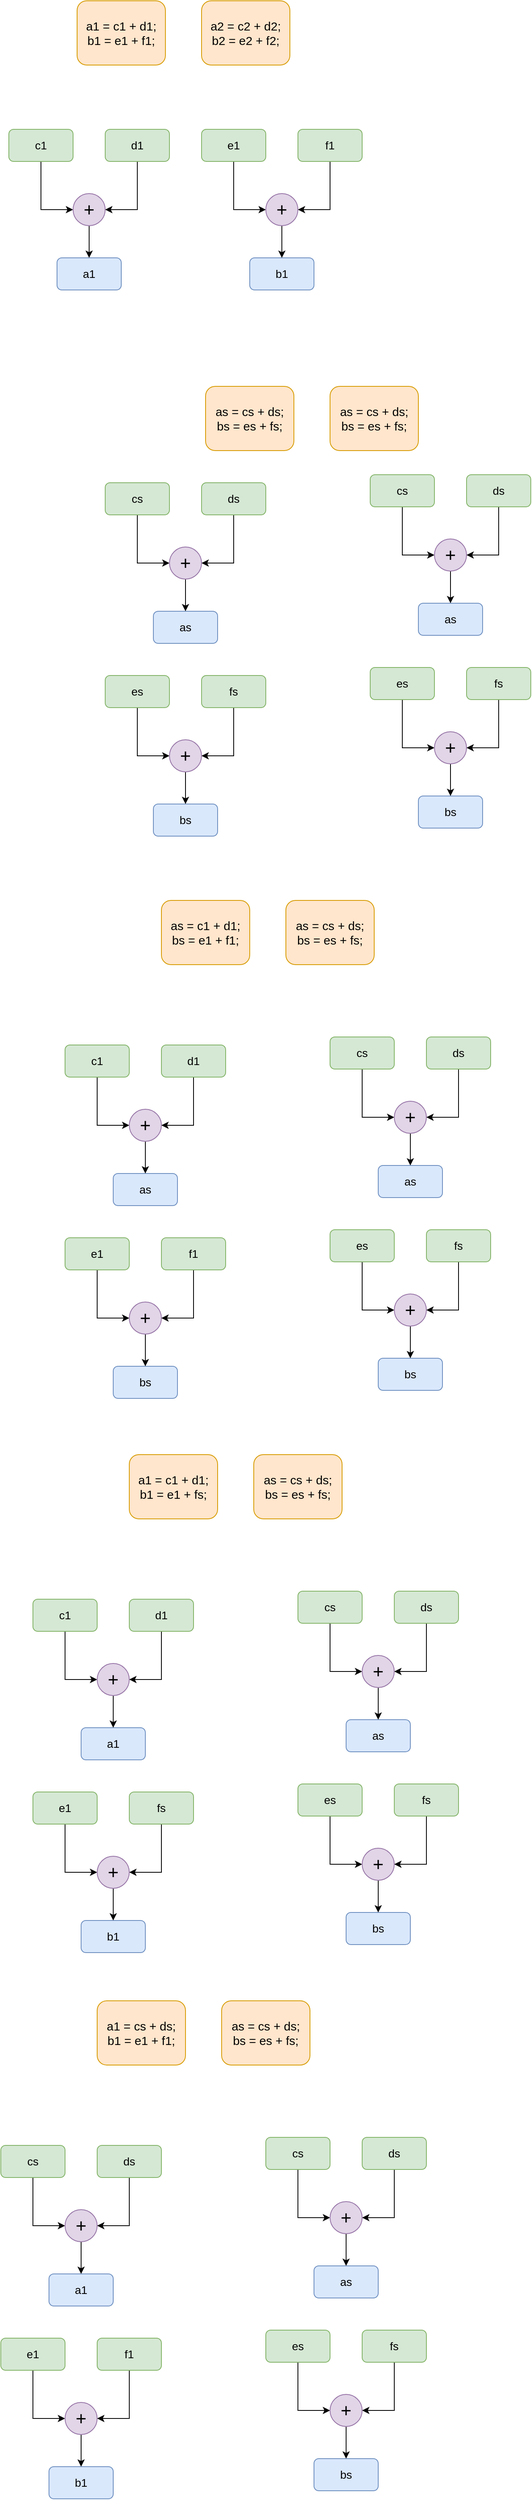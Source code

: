 <mxfile version="16.5.1" type="device"><diagram id="Y8jsKMhR5TzOOeWo381k" name="Page-1"><mxGraphModel dx="1038" dy="649" grid="1" gridSize="10" guides="1" tooltips="1" connect="1" arrows="1" fold="1" page="1" pageScale="1" pageWidth="850" pageHeight="1100" math="0" shadow="0"><root><mxCell id="0"/><mxCell id="1" parent="0"/><mxCell id="xnya68UwCqKtUeZPKuCs-1" value="&lt;font style=&quot;font-size: 15px&quot;&gt;a1 = c1 + d1;&lt;br&gt;b1 = e1 + f1;&lt;br&gt;&lt;/font&gt;" style="rounded=1;whiteSpace=wrap;html=1;fillColor=#ffe6cc;strokeColor=#d79b00;" vertex="1" parent="1"><mxGeometry x="205" y="80" width="110" height="80" as="geometry"/></mxCell><mxCell id="xnya68UwCqKtUeZPKuCs-2" value="&lt;font style=&quot;font-size: 15px&quot;&gt;a2 = c2 + d2;&lt;br&gt;b2 = e2 + f2;&lt;br&gt;&lt;/font&gt;" style="rounded=1;whiteSpace=wrap;html=1;fillColor=#ffe6cc;strokeColor=#d79b00;" vertex="1" parent="1"><mxGeometry x="360" y="80" width="110" height="80" as="geometry"/></mxCell><mxCell id="xnya68UwCqKtUeZPKuCs-52" style="edgeStyle=orthogonalEdgeStyle;rounded=0;orthogonalLoop=1;jettySize=auto;html=1;entryX=0;entryY=0.5;entryDx=0;entryDy=0;fontSize=23;" edge="1" parent="1" source="xnya68UwCqKtUeZPKuCs-11" target="xnya68UwCqKtUeZPKuCs-16"><mxGeometry relative="1" as="geometry"/></mxCell><mxCell id="xnya68UwCqKtUeZPKuCs-11" value="&lt;span style=&quot;font-size: 14px&quot;&gt;e1&lt;/span&gt;" style="text;html=1;strokeColor=#82b366;fillColor=#d5e8d4;align=center;verticalAlign=middle;whiteSpace=wrap;rounded=1;fontSize=12;" vertex="1" parent="1"><mxGeometry x="360" y="240" width="80" height="40" as="geometry"/></mxCell><mxCell id="xnya68UwCqKtUeZPKuCs-13" value="&lt;span style=&quot;font-size: 14px&quot;&gt;b1&lt;/span&gt;" style="text;html=1;strokeColor=#6c8ebf;fillColor=#dae8fc;align=center;verticalAlign=middle;whiteSpace=wrap;rounded=1;fontSize=12;" vertex="1" parent="1"><mxGeometry x="420" y="400" width="80" height="40" as="geometry"/></mxCell><mxCell id="xnya68UwCqKtUeZPKuCs-54" style="edgeStyle=orthogonalEdgeStyle;rounded=0;orthogonalLoop=1;jettySize=auto;html=1;entryX=0.5;entryY=0;entryDx=0;entryDy=0;fontSize=23;" edge="1" parent="1" source="xnya68UwCqKtUeZPKuCs-16" target="xnya68UwCqKtUeZPKuCs-13"><mxGeometry relative="1" as="geometry"/></mxCell><mxCell id="xnya68UwCqKtUeZPKuCs-16" value="&lt;font style=&quot;font-size: 23px&quot;&gt;+&lt;/font&gt;" style="ellipse;whiteSpace=wrap;html=1;aspect=fixed;fillColor=#e1d5e7;strokeColor=#9673a6;" vertex="1" parent="1"><mxGeometry x="440" y="320" width="40" height="40" as="geometry"/></mxCell><mxCell id="xnya68UwCqKtUeZPKuCs-53" style="edgeStyle=orthogonalEdgeStyle;rounded=0;orthogonalLoop=1;jettySize=auto;html=1;entryX=1;entryY=0.5;entryDx=0;entryDy=0;fontSize=23;" edge="1" parent="1" source="xnya68UwCqKtUeZPKuCs-17" target="xnya68UwCqKtUeZPKuCs-16"><mxGeometry relative="1" as="geometry"/></mxCell><mxCell id="xnya68UwCqKtUeZPKuCs-17" value="&lt;span style=&quot;font-size: 14px&quot;&gt;f1&lt;/span&gt;" style="text;html=1;strokeColor=#82b366;fillColor=#d5e8d4;align=center;verticalAlign=middle;whiteSpace=wrap;rounded=1;fontSize=12;" vertex="1" parent="1"><mxGeometry x="480" y="240" width="80" height="40" as="geometry"/></mxCell><mxCell id="xnya68UwCqKtUeZPKuCs-32" value="&lt;font style=&quot;font-size: 15px&quot;&gt;as = cs + ds;&lt;br&gt;bs = es + fs;&lt;br&gt;&lt;/font&gt;" style="rounded=1;whiteSpace=wrap;html=1;fillColor=#ffe6cc;strokeColor=#d79b00;" vertex="1" parent="1"><mxGeometry x="365" y="560" width="110" height="80" as="geometry"/></mxCell><mxCell id="xnya68UwCqKtUeZPKuCs-33" value="&lt;font style=&quot;font-size: 15px&quot;&gt;as = cs + ds;&lt;br&gt;bs = es + fs;&lt;br&gt;&lt;/font&gt;" style="rounded=1;whiteSpace=wrap;html=1;fillColor=#ffe6cc;strokeColor=#d79b00;" vertex="1" parent="1"><mxGeometry x="520" y="560" width="110" height="80" as="geometry"/></mxCell><mxCell id="xnya68UwCqKtUeZPKuCs-55" style="edgeStyle=orthogonalEdgeStyle;rounded=0;orthogonalLoop=1;jettySize=auto;html=1;entryX=0;entryY=0.5;entryDx=0;entryDy=0;fontSize=23;" edge="1" parent="1" source="xnya68UwCqKtUeZPKuCs-56" target="xnya68UwCqKtUeZPKuCs-59"><mxGeometry relative="1" as="geometry"/></mxCell><mxCell id="xnya68UwCqKtUeZPKuCs-56" value="&lt;span style=&quot;font-size: 14px&quot;&gt;c1&lt;/span&gt;" style="text;html=1;strokeColor=#82b366;fillColor=#d5e8d4;align=center;verticalAlign=middle;whiteSpace=wrap;rounded=1;fontSize=12;" vertex="1" parent="1"><mxGeometry x="120" y="240" width="80" height="40" as="geometry"/></mxCell><mxCell id="xnya68UwCqKtUeZPKuCs-57" value="&lt;span style=&quot;font-size: 14px&quot;&gt;a1&lt;/span&gt;" style="text;html=1;strokeColor=#6c8ebf;fillColor=#dae8fc;align=center;verticalAlign=middle;whiteSpace=wrap;rounded=1;fontSize=12;" vertex="1" parent="1"><mxGeometry x="180" y="400" width="80" height="40" as="geometry"/></mxCell><mxCell id="xnya68UwCqKtUeZPKuCs-58" style="edgeStyle=orthogonalEdgeStyle;rounded=0;orthogonalLoop=1;jettySize=auto;html=1;entryX=0.5;entryY=0;entryDx=0;entryDy=0;fontSize=23;" edge="1" parent="1" source="xnya68UwCqKtUeZPKuCs-59" target="xnya68UwCqKtUeZPKuCs-57"><mxGeometry relative="1" as="geometry"/></mxCell><mxCell id="xnya68UwCqKtUeZPKuCs-59" value="&lt;font style=&quot;font-size: 23px&quot;&gt;+&lt;/font&gt;" style="ellipse;whiteSpace=wrap;html=1;aspect=fixed;fillColor=#e1d5e7;strokeColor=#9673a6;" vertex="1" parent="1"><mxGeometry x="200" y="320" width="40" height="40" as="geometry"/></mxCell><mxCell id="xnya68UwCqKtUeZPKuCs-60" style="edgeStyle=orthogonalEdgeStyle;rounded=0;orthogonalLoop=1;jettySize=auto;html=1;entryX=1;entryY=0.5;entryDx=0;entryDy=0;fontSize=23;" edge="1" parent="1" source="xnya68UwCqKtUeZPKuCs-61" target="xnya68UwCqKtUeZPKuCs-59"><mxGeometry relative="1" as="geometry"/></mxCell><mxCell id="xnya68UwCqKtUeZPKuCs-61" value="&lt;span style=&quot;font-size: 14px&quot;&gt;d1&lt;/span&gt;" style="text;html=1;strokeColor=#82b366;fillColor=#d5e8d4;align=center;verticalAlign=middle;whiteSpace=wrap;rounded=1;fontSize=12;" vertex="1" parent="1"><mxGeometry x="240" y="240" width="80" height="40" as="geometry"/></mxCell><mxCell id="xnya68UwCqKtUeZPKuCs-62" style="edgeStyle=orthogonalEdgeStyle;rounded=0;orthogonalLoop=1;jettySize=auto;html=1;entryX=0;entryY=0.5;entryDx=0;entryDy=0;fontSize=23;" edge="1" parent="1" source="xnya68UwCqKtUeZPKuCs-63" target="xnya68UwCqKtUeZPKuCs-66"><mxGeometry relative="1" as="geometry"/></mxCell><mxCell id="xnya68UwCqKtUeZPKuCs-63" value="&lt;span style=&quot;font-size: 14px&quot;&gt;cs&lt;/span&gt;" style="text;html=1;strokeColor=#82b366;fillColor=#d5e8d4;align=center;verticalAlign=middle;whiteSpace=wrap;rounded=1;fontSize=12;" vertex="1" parent="1"><mxGeometry x="240" y="680" width="80" height="40" as="geometry"/></mxCell><mxCell id="xnya68UwCqKtUeZPKuCs-64" value="&lt;span style=&quot;font-size: 14px&quot;&gt;as&lt;/span&gt;" style="text;html=1;strokeColor=#6c8ebf;fillColor=#dae8fc;align=center;verticalAlign=middle;whiteSpace=wrap;rounded=1;fontSize=12;" vertex="1" parent="1"><mxGeometry x="300" y="840" width="80" height="40" as="geometry"/></mxCell><mxCell id="xnya68UwCqKtUeZPKuCs-65" style="edgeStyle=orthogonalEdgeStyle;rounded=0;orthogonalLoop=1;jettySize=auto;html=1;entryX=0.5;entryY=0;entryDx=0;entryDy=0;fontSize=23;" edge="1" parent="1" source="xnya68UwCqKtUeZPKuCs-66" target="xnya68UwCqKtUeZPKuCs-64"><mxGeometry relative="1" as="geometry"/></mxCell><mxCell id="xnya68UwCqKtUeZPKuCs-66" value="&lt;font style=&quot;font-size: 23px&quot;&gt;+&lt;/font&gt;" style="ellipse;whiteSpace=wrap;html=1;aspect=fixed;fillColor=#e1d5e7;strokeColor=#9673a6;" vertex="1" parent="1"><mxGeometry x="320" y="760" width="40" height="40" as="geometry"/></mxCell><mxCell id="xnya68UwCqKtUeZPKuCs-67" style="edgeStyle=orthogonalEdgeStyle;rounded=0;orthogonalLoop=1;jettySize=auto;html=1;entryX=1;entryY=0.5;entryDx=0;entryDy=0;fontSize=23;" edge="1" parent="1" source="xnya68UwCqKtUeZPKuCs-68" target="xnya68UwCqKtUeZPKuCs-66"><mxGeometry relative="1" as="geometry"/></mxCell><mxCell id="xnya68UwCqKtUeZPKuCs-68" value="&lt;span style=&quot;font-size: 14px&quot;&gt;ds&lt;/span&gt;" style="text;html=1;strokeColor=#82b366;fillColor=#d5e8d4;align=center;verticalAlign=middle;whiteSpace=wrap;rounded=1;fontSize=12;" vertex="1" parent="1"><mxGeometry x="360" y="680" width="80" height="40" as="geometry"/></mxCell><mxCell id="xnya68UwCqKtUeZPKuCs-69" style="edgeStyle=orthogonalEdgeStyle;rounded=0;orthogonalLoop=1;jettySize=auto;html=1;entryX=0;entryY=0.5;entryDx=0;entryDy=0;fontSize=23;" edge="1" parent="1" source="xnya68UwCqKtUeZPKuCs-70" target="xnya68UwCqKtUeZPKuCs-73"><mxGeometry relative="1" as="geometry"/></mxCell><mxCell id="xnya68UwCqKtUeZPKuCs-70" value="&lt;span style=&quot;font-size: 14px&quot;&gt;es&lt;/span&gt;" style="text;html=1;strokeColor=#82b366;fillColor=#d5e8d4;align=center;verticalAlign=middle;whiteSpace=wrap;rounded=1;fontSize=12;" vertex="1" parent="1"><mxGeometry x="240" y="920" width="80" height="40" as="geometry"/></mxCell><mxCell id="xnya68UwCqKtUeZPKuCs-71" value="&lt;span style=&quot;font-size: 14px&quot;&gt;bs&lt;/span&gt;" style="text;html=1;strokeColor=#6c8ebf;fillColor=#dae8fc;align=center;verticalAlign=middle;whiteSpace=wrap;rounded=1;fontSize=12;" vertex="1" parent="1"><mxGeometry x="300" y="1080" width="80" height="40" as="geometry"/></mxCell><mxCell id="xnya68UwCqKtUeZPKuCs-72" style="edgeStyle=orthogonalEdgeStyle;rounded=0;orthogonalLoop=1;jettySize=auto;html=1;entryX=0.5;entryY=0;entryDx=0;entryDy=0;fontSize=23;" edge="1" parent="1" source="xnya68UwCqKtUeZPKuCs-73" target="xnya68UwCqKtUeZPKuCs-71"><mxGeometry relative="1" as="geometry"/></mxCell><mxCell id="xnya68UwCqKtUeZPKuCs-73" value="&lt;font style=&quot;font-size: 23px&quot;&gt;+&lt;/font&gt;" style="ellipse;whiteSpace=wrap;html=1;aspect=fixed;fillColor=#e1d5e7;strokeColor=#9673a6;" vertex="1" parent="1"><mxGeometry x="320" y="1000" width="40" height="40" as="geometry"/></mxCell><mxCell id="xnya68UwCqKtUeZPKuCs-74" style="edgeStyle=orthogonalEdgeStyle;rounded=0;orthogonalLoop=1;jettySize=auto;html=1;entryX=1;entryY=0.5;entryDx=0;entryDy=0;fontSize=23;" edge="1" parent="1" source="xnya68UwCqKtUeZPKuCs-75" target="xnya68UwCqKtUeZPKuCs-73"><mxGeometry relative="1" as="geometry"/></mxCell><mxCell id="xnya68UwCqKtUeZPKuCs-75" value="&lt;span style=&quot;font-size: 14px&quot;&gt;fs&lt;/span&gt;" style="text;html=1;strokeColor=#82b366;fillColor=#d5e8d4;align=center;verticalAlign=middle;whiteSpace=wrap;rounded=1;fontSize=12;" vertex="1" parent="1"><mxGeometry x="360" y="920" width="80" height="40" as="geometry"/></mxCell><mxCell id="xnya68UwCqKtUeZPKuCs-76" style="edgeStyle=orthogonalEdgeStyle;rounded=0;orthogonalLoop=1;jettySize=auto;html=1;entryX=0;entryY=0.5;entryDx=0;entryDy=0;fontSize=23;" edge="1" parent="1" source="xnya68UwCqKtUeZPKuCs-77" target="xnya68UwCqKtUeZPKuCs-80"><mxGeometry relative="1" as="geometry"/></mxCell><mxCell id="xnya68UwCqKtUeZPKuCs-77" value="&lt;span style=&quot;font-size: 14px&quot;&gt;cs&lt;/span&gt;" style="text;html=1;strokeColor=#82b366;fillColor=#d5e8d4;align=center;verticalAlign=middle;whiteSpace=wrap;rounded=1;fontSize=12;" vertex="1" parent="1"><mxGeometry x="570" y="670" width="80" height="40" as="geometry"/></mxCell><mxCell id="xnya68UwCqKtUeZPKuCs-78" value="&lt;span style=&quot;font-size: 14px&quot;&gt;as&lt;/span&gt;" style="text;html=1;strokeColor=#6c8ebf;fillColor=#dae8fc;align=center;verticalAlign=middle;whiteSpace=wrap;rounded=1;fontSize=12;" vertex="1" parent="1"><mxGeometry x="630" y="830" width="80" height="40" as="geometry"/></mxCell><mxCell id="xnya68UwCqKtUeZPKuCs-79" style="edgeStyle=orthogonalEdgeStyle;rounded=0;orthogonalLoop=1;jettySize=auto;html=1;entryX=0.5;entryY=0;entryDx=0;entryDy=0;fontSize=23;" edge="1" parent="1" source="xnya68UwCqKtUeZPKuCs-80" target="xnya68UwCqKtUeZPKuCs-78"><mxGeometry relative="1" as="geometry"/></mxCell><mxCell id="xnya68UwCqKtUeZPKuCs-80" value="&lt;font style=&quot;font-size: 23px&quot;&gt;+&lt;/font&gt;" style="ellipse;whiteSpace=wrap;html=1;aspect=fixed;fillColor=#e1d5e7;strokeColor=#9673a6;" vertex="1" parent="1"><mxGeometry x="650" y="750" width="40" height="40" as="geometry"/></mxCell><mxCell id="xnya68UwCqKtUeZPKuCs-81" style="edgeStyle=orthogonalEdgeStyle;rounded=0;orthogonalLoop=1;jettySize=auto;html=1;entryX=1;entryY=0.5;entryDx=0;entryDy=0;fontSize=23;" edge="1" parent="1" source="xnya68UwCqKtUeZPKuCs-82" target="xnya68UwCqKtUeZPKuCs-80"><mxGeometry relative="1" as="geometry"/></mxCell><mxCell id="xnya68UwCqKtUeZPKuCs-82" value="&lt;span style=&quot;font-size: 14px&quot;&gt;ds&lt;/span&gt;" style="text;html=1;strokeColor=#82b366;fillColor=#d5e8d4;align=center;verticalAlign=middle;whiteSpace=wrap;rounded=1;fontSize=12;" vertex="1" parent="1"><mxGeometry x="690" y="670" width="80" height="40" as="geometry"/></mxCell><mxCell id="xnya68UwCqKtUeZPKuCs-83" style="edgeStyle=orthogonalEdgeStyle;rounded=0;orthogonalLoop=1;jettySize=auto;html=1;entryX=0;entryY=0.5;entryDx=0;entryDy=0;fontSize=23;" edge="1" parent="1" source="xnya68UwCqKtUeZPKuCs-84" target="xnya68UwCqKtUeZPKuCs-87"><mxGeometry relative="1" as="geometry"/></mxCell><mxCell id="xnya68UwCqKtUeZPKuCs-84" value="&lt;span style=&quot;font-size: 14px&quot;&gt;es&lt;/span&gt;" style="text;html=1;strokeColor=#82b366;fillColor=#d5e8d4;align=center;verticalAlign=middle;whiteSpace=wrap;rounded=1;fontSize=12;" vertex="1" parent="1"><mxGeometry x="570" y="910" width="80" height="40" as="geometry"/></mxCell><mxCell id="xnya68UwCqKtUeZPKuCs-85" value="&lt;span style=&quot;font-size: 14px&quot;&gt;bs&lt;/span&gt;" style="text;html=1;strokeColor=#6c8ebf;fillColor=#dae8fc;align=center;verticalAlign=middle;whiteSpace=wrap;rounded=1;fontSize=12;" vertex="1" parent="1"><mxGeometry x="630" y="1070" width="80" height="40" as="geometry"/></mxCell><mxCell id="xnya68UwCqKtUeZPKuCs-86" style="edgeStyle=orthogonalEdgeStyle;rounded=0;orthogonalLoop=1;jettySize=auto;html=1;entryX=0.5;entryY=0;entryDx=0;entryDy=0;fontSize=23;" edge="1" parent="1" source="xnya68UwCqKtUeZPKuCs-87" target="xnya68UwCqKtUeZPKuCs-85"><mxGeometry relative="1" as="geometry"/></mxCell><mxCell id="xnya68UwCqKtUeZPKuCs-87" value="&lt;font style=&quot;font-size: 23px&quot;&gt;+&lt;/font&gt;" style="ellipse;whiteSpace=wrap;html=1;aspect=fixed;fillColor=#e1d5e7;strokeColor=#9673a6;" vertex="1" parent="1"><mxGeometry x="650" y="990" width="40" height="40" as="geometry"/></mxCell><mxCell id="xnya68UwCqKtUeZPKuCs-88" style="edgeStyle=orthogonalEdgeStyle;rounded=0;orthogonalLoop=1;jettySize=auto;html=1;entryX=1;entryY=0.5;entryDx=0;entryDy=0;fontSize=23;" edge="1" parent="1" source="xnya68UwCqKtUeZPKuCs-89" target="xnya68UwCqKtUeZPKuCs-87"><mxGeometry relative="1" as="geometry"/></mxCell><mxCell id="xnya68UwCqKtUeZPKuCs-89" value="&lt;span style=&quot;font-size: 14px&quot;&gt;fs&lt;/span&gt;" style="text;html=1;strokeColor=#82b366;fillColor=#d5e8d4;align=center;verticalAlign=middle;whiteSpace=wrap;rounded=1;fontSize=12;" vertex="1" parent="1"><mxGeometry x="690" y="910" width="80" height="40" as="geometry"/></mxCell><mxCell id="xnya68UwCqKtUeZPKuCs-90" value="&lt;font style=&quot;font-size: 15px&quot;&gt;as = c1 + d1;&lt;br&gt;bs = e1 + f1;&lt;br&gt;&lt;/font&gt;" style="rounded=1;whiteSpace=wrap;html=1;fillColor=#ffe6cc;strokeColor=#d79b00;" vertex="1" parent="1"><mxGeometry x="310" y="1200" width="110" height="80" as="geometry"/></mxCell><mxCell id="xnya68UwCqKtUeZPKuCs-91" value="&lt;font style=&quot;font-size: 15px&quot;&gt;as = cs + ds;&lt;br&gt;bs = es + fs;&lt;br&gt;&lt;/font&gt;" style="rounded=1;whiteSpace=wrap;html=1;fillColor=#ffe6cc;strokeColor=#d79b00;" vertex="1" parent="1"><mxGeometry x="465" y="1200" width="110" height="80" as="geometry"/></mxCell><mxCell id="xnya68UwCqKtUeZPKuCs-92" style="edgeStyle=orthogonalEdgeStyle;rounded=0;orthogonalLoop=1;jettySize=auto;html=1;entryX=0;entryY=0.5;entryDx=0;entryDy=0;fontSize=23;" edge="1" parent="1" source="xnya68UwCqKtUeZPKuCs-93" target="xnya68UwCqKtUeZPKuCs-96"><mxGeometry relative="1" as="geometry"/></mxCell><mxCell id="xnya68UwCqKtUeZPKuCs-93" value="&lt;span style=&quot;font-size: 14px&quot;&gt;c1&lt;/span&gt;" style="text;html=1;strokeColor=#82b366;fillColor=#d5e8d4;align=center;verticalAlign=middle;whiteSpace=wrap;rounded=1;fontSize=12;" vertex="1" parent="1"><mxGeometry x="190" y="1380" width="80" height="40" as="geometry"/></mxCell><mxCell id="xnya68UwCqKtUeZPKuCs-94" value="&lt;span style=&quot;font-size: 14px&quot;&gt;as&lt;/span&gt;" style="text;html=1;strokeColor=#6c8ebf;fillColor=#dae8fc;align=center;verticalAlign=middle;whiteSpace=wrap;rounded=1;fontSize=12;" vertex="1" parent="1"><mxGeometry x="250" y="1540" width="80" height="40" as="geometry"/></mxCell><mxCell id="xnya68UwCqKtUeZPKuCs-95" style="edgeStyle=orthogonalEdgeStyle;rounded=0;orthogonalLoop=1;jettySize=auto;html=1;entryX=0.5;entryY=0;entryDx=0;entryDy=0;fontSize=23;" edge="1" parent="1" source="xnya68UwCqKtUeZPKuCs-96" target="xnya68UwCqKtUeZPKuCs-94"><mxGeometry relative="1" as="geometry"/></mxCell><mxCell id="xnya68UwCqKtUeZPKuCs-96" value="&lt;font style=&quot;font-size: 23px&quot;&gt;+&lt;/font&gt;" style="ellipse;whiteSpace=wrap;html=1;aspect=fixed;fillColor=#e1d5e7;strokeColor=#9673a6;" vertex="1" parent="1"><mxGeometry x="270" y="1460" width="40" height="40" as="geometry"/></mxCell><mxCell id="xnya68UwCqKtUeZPKuCs-97" style="edgeStyle=orthogonalEdgeStyle;rounded=0;orthogonalLoop=1;jettySize=auto;html=1;entryX=1;entryY=0.5;entryDx=0;entryDy=0;fontSize=23;" edge="1" parent="1" source="xnya68UwCqKtUeZPKuCs-98" target="xnya68UwCqKtUeZPKuCs-96"><mxGeometry relative="1" as="geometry"/></mxCell><mxCell id="xnya68UwCqKtUeZPKuCs-98" value="&lt;span style=&quot;font-size: 14px&quot;&gt;d1&lt;/span&gt;" style="text;html=1;strokeColor=#82b366;fillColor=#d5e8d4;align=center;verticalAlign=middle;whiteSpace=wrap;rounded=1;fontSize=12;" vertex="1" parent="1"><mxGeometry x="310" y="1380" width="80" height="40" as="geometry"/></mxCell><mxCell id="xnya68UwCqKtUeZPKuCs-99" style="edgeStyle=orthogonalEdgeStyle;rounded=0;orthogonalLoop=1;jettySize=auto;html=1;entryX=0;entryY=0.5;entryDx=0;entryDy=0;fontSize=23;" edge="1" parent="1" source="xnya68UwCqKtUeZPKuCs-100" target="xnya68UwCqKtUeZPKuCs-103"><mxGeometry relative="1" as="geometry"/></mxCell><mxCell id="xnya68UwCqKtUeZPKuCs-100" value="&lt;span style=&quot;font-size: 14px&quot;&gt;e1&lt;/span&gt;" style="text;html=1;strokeColor=#82b366;fillColor=#d5e8d4;align=center;verticalAlign=middle;whiteSpace=wrap;rounded=1;fontSize=12;" vertex="1" parent="1"><mxGeometry x="190" y="1620" width="80" height="40" as="geometry"/></mxCell><mxCell id="xnya68UwCqKtUeZPKuCs-101" value="&lt;span style=&quot;font-size: 14px&quot;&gt;bs&lt;/span&gt;" style="text;html=1;strokeColor=#6c8ebf;fillColor=#dae8fc;align=center;verticalAlign=middle;whiteSpace=wrap;rounded=1;fontSize=12;" vertex="1" parent="1"><mxGeometry x="250" y="1780" width="80" height="40" as="geometry"/></mxCell><mxCell id="xnya68UwCqKtUeZPKuCs-102" style="edgeStyle=orthogonalEdgeStyle;rounded=0;orthogonalLoop=1;jettySize=auto;html=1;entryX=0.5;entryY=0;entryDx=0;entryDy=0;fontSize=23;" edge="1" parent="1" source="xnya68UwCqKtUeZPKuCs-103" target="xnya68UwCqKtUeZPKuCs-101"><mxGeometry relative="1" as="geometry"/></mxCell><mxCell id="xnya68UwCqKtUeZPKuCs-103" value="&lt;font style=&quot;font-size: 23px&quot;&gt;+&lt;/font&gt;" style="ellipse;whiteSpace=wrap;html=1;aspect=fixed;fillColor=#e1d5e7;strokeColor=#9673a6;" vertex="1" parent="1"><mxGeometry x="270" y="1700" width="40" height="40" as="geometry"/></mxCell><mxCell id="xnya68UwCqKtUeZPKuCs-104" style="edgeStyle=orthogonalEdgeStyle;rounded=0;orthogonalLoop=1;jettySize=auto;html=1;entryX=1;entryY=0.5;entryDx=0;entryDy=0;fontSize=23;" edge="1" parent="1" source="xnya68UwCqKtUeZPKuCs-105" target="xnya68UwCqKtUeZPKuCs-103"><mxGeometry relative="1" as="geometry"/></mxCell><mxCell id="xnya68UwCqKtUeZPKuCs-105" value="&lt;span style=&quot;font-size: 14px&quot;&gt;f1&lt;/span&gt;" style="text;html=1;strokeColor=#82b366;fillColor=#d5e8d4;align=center;verticalAlign=middle;whiteSpace=wrap;rounded=1;fontSize=12;" vertex="1" parent="1"><mxGeometry x="310" y="1620" width="80" height="40" as="geometry"/></mxCell><mxCell id="xnya68UwCqKtUeZPKuCs-106" style="edgeStyle=orthogonalEdgeStyle;rounded=0;orthogonalLoop=1;jettySize=auto;html=1;entryX=0;entryY=0.5;entryDx=0;entryDy=0;fontSize=23;" edge="1" parent="1" source="xnya68UwCqKtUeZPKuCs-107" target="xnya68UwCqKtUeZPKuCs-110"><mxGeometry relative="1" as="geometry"/></mxCell><mxCell id="xnya68UwCqKtUeZPKuCs-107" value="&lt;span style=&quot;font-size: 14px&quot;&gt;cs&lt;/span&gt;" style="text;html=1;strokeColor=#82b366;fillColor=#d5e8d4;align=center;verticalAlign=middle;whiteSpace=wrap;rounded=1;fontSize=12;" vertex="1" parent="1"><mxGeometry x="520" y="1370" width="80" height="40" as="geometry"/></mxCell><mxCell id="xnya68UwCqKtUeZPKuCs-108" value="&lt;span style=&quot;font-size: 14px&quot;&gt;as&lt;/span&gt;" style="text;html=1;strokeColor=#6c8ebf;fillColor=#dae8fc;align=center;verticalAlign=middle;whiteSpace=wrap;rounded=1;fontSize=12;" vertex="1" parent="1"><mxGeometry x="580" y="1530" width="80" height="40" as="geometry"/></mxCell><mxCell id="xnya68UwCqKtUeZPKuCs-109" style="edgeStyle=orthogonalEdgeStyle;rounded=0;orthogonalLoop=1;jettySize=auto;html=1;entryX=0.5;entryY=0;entryDx=0;entryDy=0;fontSize=23;" edge="1" parent="1" source="xnya68UwCqKtUeZPKuCs-110" target="xnya68UwCqKtUeZPKuCs-108"><mxGeometry relative="1" as="geometry"/></mxCell><mxCell id="xnya68UwCqKtUeZPKuCs-110" value="&lt;font style=&quot;font-size: 23px&quot;&gt;+&lt;/font&gt;" style="ellipse;whiteSpace=wrap;html=1;aspect=fixed;fillColor=#e1d5e7;strokeColor=#9673a6;" vertex="1" parent="1"><mxGeometry x="600" y="1450" width="40" height="40" as="geometry"/></mxCell><mxCell id="xnya68UwCqKtUeZPKuCs-111" style="edgeStyle=orthogonalEdgeStyle;rounded=0;orthogonalLoop=1;jettySize=auto;html=1;entryX=1;entryY=0.5;entryDx=0;entryDy=0;fontSize=23;" edge="1" parent="1" source="xnya68UwCqKtUeZPKuCs-112" target="xnya68UwCqKtUeZPKuCs-110"><mxGeometry relative="1" as="geometry"/></mxCell><mxCell id="xnya68UwCqKtUeZPKuCs-112" value="&lt;span style=&quot;font-size: 14px&quot;&gt;ds&lt;/span&gt;" style="text;html=1;strokeColor=#82b366;fillColor=#d5e8d4;align=center;verticalAlign=middle;whiteSpace=wrap;rounded=1;fontSize=12;" vertex="1" parent="1"><mxGeometry x="640" y="1370" width="80" height="40" as="geometry"/></mxCell><mxCell id="xnya68UwCqKtUeZPKuCs-113" style="edgeStyle=orthogonalEdgeStyle;rounded=0;orthogonalLoop=1;jettySize=auto;html=1;entryX=0;entryY=0.5;entryDx=0;entryDy=0;fontSize=23;" edge="1" parent="1" source="xnya68UwCqKtUeZPKuCs-114" target="xnya68UwCqKtUeZPKuCs-117"><mxGeometry relative="1" as="geometry"/></mxCell><mxCell id="xnya68UwCqKtUeZPKuCs-114" value="&lt;span style=&quot;font-size: 14px&quot;&gt;es&lt;/span&gt;" style="text;html=1;strokeColor=#82b366;fillColor=#d5e8d4;align=center;verticalAlign=middle;whiteSpace=wrap;rounded=1;fontSize=12;" vertex="1" parent="1"><mxGeometry x="520" y="1610" width="80" height="40" as="geometry"/></mxCell><mxCell id="xnya68UwCqKtUeZPKuCs-115" value="&lt;span style=&quot;font-size: 14px&quot;&gt;bs&lt;/span&gt;" style="text;html=1;strokeColor=#6c8ebf;fillColor=#dae8fc;align=center;verticalAlign=middle;whiteSpace=wrap;rounded=1;fontSize=12;" vertex="1" parent="1"><mxGeometry x="580" y="1770" width="80" height="40" as="geometry"/></mxCell><mxCell id="xnya68UwCqKtUeZPKuCs-116" style="edgeStyle=orthogonalEdgeStyle;rounded=0;orthogonalLoop=1;jettySize=auto;html=1;entryX=0.5;entryY=0;entryDx=0;entryDy=0;fontSize=23;" edge="1" parent="1" source="xnya68UwCqKtUeZPKuCs-117" target="xnya68UwCqKtUeZPKuCs-115"><mxGeometry relative="1" as="geometry"/></mxCell><mxCell id="xnya68UwCqKtUeZPKuCs-117" value="&lt;font style=&quot;font-size: 23px&quot;&gt;+&lt;/font&gt;" style="ellipse;whiteSpace=wrap;html=1;aspect=fixed;fillColor=#e1d5e7;strokeColor=#9673a6;" vertex="1" parent="1"><mxGeometry x="600" y="1690" width="40" height="40" as="geometry"/></mxCell><mxCell id="xnya68UwCqKtUeZPKuCs-118" style="edgeStyle=orthogonalEdgeStyle;rounded=0;orthogonalLoop=1;jettySize=auto;html=1;entryX=1;entryY=0.5;entryDx=0;entryDy=0;fontSize=23;" edge="1" parent="1" source="xnya68UwCqKtUeZPKuCs-119" target="xnya68UwCqKtUeZPKuCs-117"><mxGeometry relative="1" as="geometry"/></mxCell><mxCell id="xnya68UwCqKtUeZPKuCs-119" value="&lt;span style=&quot;font-size: 14px&quot;&gt;fs&lt;/span&gt;" style="text;html=1;strokeColor=#82b366;fillColor=#d5e8d4;align=center;verticalAlign=middle;whiteSpace=wrap;rounded=1;fontSize=12;" vertex="1" parent="1"><mxGeometry x="640" y="1610" width="80" height="40" as="geometry"/></mxCell><mxCell id="xnya68UwCqKtUeZPKuCs-120" value="&lt;font style=&quot;font-size: 15px&quot;&gt;a1 = c1 + d1;&lt;br&gt;b1 = e1 + fs;&lt;br&gt;&lt;/font&gt;" style="rounded=1;whiteSpace=wrap;html=1;fillColor=#ffe6cc;strokeColor=#d79b00;" vertex="1" parent="1"><mxGeometry x="270" y="1890" width="110" height="80" as="geometry"/></mxCell><mxCell id="xnya68UwCqKtUeZPKuCs-121" value="&lt;font style=&quot;font-size: 15px&quot;&gt;as = cs + ds;&lt;br&gt;bs = es + fs;&lt;br&gt;&lt;/font&gt;" style="rounded=1;whiteSpace=wrap;html=1;fillColor=#ffe6cc;strokeColor=#d79b00;" vertex="1" parent="1"><mxGeometry x="425" y="1890" width="110" height="80" as="geometry"/></mxCell><mxCell id="xnya68UwCqKtUeZPKuCs-122" style="edgeStyle=orthogonalEdgeStyle;rounded=0;orthogonalLoop=1;jettySize=auto;html=1;entryX=0;entryY=0.5;entryDx=0;entryDy=0;fontSize=23;" edge="1" parent="1" source="xnya68UwCqKtUeZPKuCs-123" target="xnya68UwCqKtUeZPKuCs-126"><mxGeometry relative="1" as="geometry"/></mxCell><mxCell id="xnya68UwCqKtUeZPKuCs-123" value="&lt;span style=&quot;font-size: 14px&quot;&gt;c1&lt;/span&gt;" style="text;html=1;strokeColor=#82b366;fillColor=#d5e8d4;align=center;verticalAlign=middle;whiteSpace=wrap;rounded=1;fontSize=12;" vertex="1" parent="1"><mxGeometry x="150" y="2070" width="80" height="40" as="geometry"/></mxCell><mxCell id="xnya68UwCqKtUeZPKuCs-124" value="&lt;span style=&quot;font-size: 14px&quot;&gt;a1&lt;/span&gt;" style="text;html=1;strokeColor=#6c8ebf;fillColor=#dae8fc;align=center;verticalAlign=middle;whiteSpace=wrap;rounded=1;fontSize=12;" vertex="1" parent="1"><mxGeometry x="210" y="2230" width="80" height="40" as="geometry"/></mxCell><mxCell id="xnya68UwCqKtUeZPKuCs-125" style="edgeStyle=orthogonalEdgeStyle;rounded=0;orthogonalLoop=1;jettySize=auto;html=1;entryX=0.5;entryY=0;entryDx=0;entryDy=0;fontSize=23;" edge="1" parent="1" source="xnya68UwCqKtUeZPKuCs-126" target="xnya68UwCqKtUeZPKuCs-124"><mxGeometry relative="1" as="geometry"/></mxCell><mxCell id="xnya68UwCqKtUeZPKuCs-126" value="&lt;font style=&quot;font-size: 23px&quot;&gt;+&lt;/font&gt;" style="ellipse;whiteSpace=wrap;html=1;aspect=fixed;fillColor=#e1d5e7;strokeColor=#9673a6;" vertex="1" parent="1"><mxGeometry x="230" y="2150" width="40" height="40" as="geometry"/></mxCell><mxCell id="xnya68UwCqKtUeZPKuCs-127" style="edgeStyle=orthogonalEdgeStyle;rounded=0;orthogonalLoop=1;jettySize=auto;html=1;entryX=1;entryY=0.5;entryDx=0;entryDy=0;fontSize=23;" edge="1" parent="1" source="xnya68UwCqKtUeZPKuCs-128" target="xnya68UwCqKtUeZPKuCs-126"><mxGeometry relative="1" as="geometry"/></mxCell><mxCell id="xnya68UwCqKtUeZPKuCs-128" value="&lt;span style=&quot;font-size: 14px&quot;&gt;d1&lt;/span&gt;" style="text;html=1;strokeColor=#82b366;fillColor=#d5e8d4;align=center;verticalAlign=middle;whiteSpace=wrap;rounded=1;fontSize=12;" vertex="1" parent="1"><mxGeometry x="270" y="2070" width="80" height="40" as="geometry"/></mxCell><mxCell id="xnya68UwCqKtUeZPKuCs-129" style="edgeStyle=orthogonalEdgeStyle;rounded=0;orthogonalLoop=1;jettySize=auto;html=1;entryX=0;entryY=0.5;entryDx=0;entryDy=0;fontSize=23;" edge="1" parent="1" source="xnya68UwCqKtUeZPKuCs-130" target="xnya68UwCqKtUeZPKuCs-133"><mxGeometry relative="1" as="geometry"/></mxCell><mxCell id="xnya68UwCqKtUeZPKuCs-130" value="&lt;span style=&quot;font-size: 14px&quot;&gt;e1&lt;/span&gt;" style="text;html=1;strokeColor=#82b366;fillColor=#d5e8d4;align=center;verticalAlign=middle;whiteSpace=wrap;rounded=1;fontSize=12;" vertex="1" parent="1"><mxGeometry x="150" y="2310" width="80" height="40" as="geometry"/></mxCell><mxCell id="xnya68UwCqKtUeZPKuCs-131" value="&lt;span style=&quot;font-size: 14px&quot;&gt;b1&lt;/span&gt;" style="text;html=1;strokeColor=#6c8ebf;fillColor=#dae8fc;align=center;verticalAlign=middle;whiteSpace=wrap;rounded=1;fontSize=12;" vertex="1" parent="1"><mxGeometry x="210" y="2470" width="80" height="40" as="geometry"/></mxCell><mxCell id="xnya68UwCqKtUeZPKuCs-132" style="edgeStyle=orthogonalEdgeStyle;rounded=0;orthogonalLoop=1;jettySize=auto;html=1;entryX=0.5;entryY=0;entryDx=0;entryDy=0;fontSize=23;" edge="1" parent="1" source="xnya68UwCqKtUeZPKuCs-133" target="xnya68UwCqKtUeZPKuCs-131"><mxGeometry relative="1" as="geometry"/></mxCell><mxCell id="xnya68UwCqKtUeZPKuCs-133" value="&lt;font style=&quot;font-size: 23px&quot;&gt;+&lt;/font&gt;" style="ellipse;whiteSpace=wrap;html=1;aspect=fixed;fillColor=#e1d5e7;strokeColor=#9673a6;" vertex="1" parent="1"><mxGeometry x="230" y="2390" width="40" height="40" as="geometry"/></mxCell><mxCell id="xnya68UwCqKtUeZPKuCs-134" style="edgeStyle=orthogonalEdgeStyle;rounded=0;orthogonalLoop=1;jettySize=auto;html=1;entryX=1;entryY=0.5;entryDx=0;entryDy=0;fontSize=23;" edge="1" parent="1" source="xnya68UwCqKtUeZPKuCs-135" target="xnya68UwCqKtUeZPKuCs-133"><mxGeometry relative="1" as="geometry"/></mxCell><mxCell id="xnya68UwCqKtUeZPKuCs-135" value="&lt;span style=&quot;font-size: 14px&quot;&gt;fs&lt;/span&gt;" style="text;html=1;strokeColor=#82b366;fillColor=#d5e8d4;align=center;verticalAlign=middle;whiteSpace=wrap;rounded=1;fontSize=12;" vertex="1" parent="1"><mxGeometry x="270" y="2310" width="80" height="40" as="geometry"/></mxCell><mxCell id="xnya68UwCqKtUeZPKuCs-136" style="edgeStyle=orthogonalEdgeStyle;rounded=0;orthogonalLoop=1;jettySize=auto;html=1;entryX=0;entryY=0.5;entryDx=0;entryDy=0;fontSize=23;" edge="1" parent="1" source="xnya68UwCqKtUeZPKuCs-137" target="xnya68UwCqKtUeZPKuCs-140"><mxGeometry relative="1" as="geometry"/></mxCell><mxCell id="xnya68UwCqKtUeZPKuCs-137" value="&lt;span style=&quot;font-size: 14px&quot;&gt;cs&lt;/span&gt;" style="text;html=1;strokeColor=#82b366;fillColor=#d5e8d4;align=center;verticalAlign=middle;whiteSpace=wrap;rounded=1;fontSize=12;" vertex="1" parent="1"><mxGeometry x="480" y="2060" width="80" height="40" as="geometry"/></mxCell><mxCell id="xnya68UwCqKtUeZPKuCs-138" value="&lt;span style=&quot;font-size: 14px&quot;&gt;as&lt;/span&gt;" style="text;html=1;strokeColor=#6c8ebf;fillColor=#dae8fc;align=center;verticalAlign=middle;whiteSpace=wrap;rounded=1;fontSize=12;" vertex="1" parent="1"><mxGeometry x="540" y="2220" width="80" height="40" as="geometry"/></mxCell><mxCell id="xnya68UwCqKtUeZPKuCs-139" style="edgeStyle=orthogonalEdgeStyle;rounded=0;orthogonalLoop=1;jettySize=auto;html=1;entryX=0.5;entryY=0;entryDx=0;entryDy=0;fontSize=23;" edge="1" parent="1" source="xnya68UwCqKtUeZPKuCs-140" target="xnya68UwCqKtUeZPKuCs-138"><mxGeometry relative="1" as="geometry"/></mxCell><mxCell id="xnya68UwCqKtUeZPKuCs-140" value="&lt;font style=&quot;font-size: 23px&quot;&gt;+&lt;/font&gt;" style="ellipse;whiteSpace=wrap;html=1;aspect=fixed;fillColor=#e1d5e7;strokeColor=#9673a6;" vertex="1" parent="1"><mxGeometry x="560" y="2140" width="40" height="40" as="geometry"/></mxCell><mxCell id="xnya68UwCqKtUeZPKuCs-141" style="edgeStyle=orthogonalEdgeStyle;rounded=0;orthogonalLoop=1;jettySize=auto;html=1;entryX=1;entryY=0.5;entryDx=0;entryDy=0;fontSize=23;" edge="1" parent="1" source="xnya68UwCqKtUeZPKuCs-142" target="xnya68UwCqKtUeZPKuCs-140"><mxGeometry relative="1" as="geometry"/></mxCell><mxCell id="xnya68UwCqKtUeZPKuCs-142" value="&lt;span style=&quot;font-size: 14px&quot;&gt;ds&lt;/span&gt;" style="text;html=1;strokeColor=#82b366;fillColor=#d5e8d4;align=center;verticalAlign=middle;whiteSpace=wrap;rounded=1;fontSize=12;" vertex="1" parent="1"><mxGeometry x="600" y="2060" width="80" height="40" as="geometry"/></mxCell><mxCell id="xnya68UwCqKtUeZPKuCs-143" style="edgeStyle=orthogonalEdgeStyle;rounded=0;orthogonalLoop=1;jettySize=auto;html=1;entryX=0;entryY=0.5;entryDx=0;entryDy=0;fontSize=23;" edge="1" parent="1" source="xnya68UwCqKtUeZPKuCs-144" target="xnya68UwCqKtUeZPKuCs-147"><mxGeometry relative="1" as="geometry"/></mxCell><mxCell id="xnya68UwCqKtUeZPKuCs-144" value="&lt;span style=&quot;font-size: 14px&quot;&gt;es&lt;/span&gt;" style="text;html=1;strokeColor=#82b366;fillColor=#d5e8d4;align=center;verticalAlign=middle;whiteSpace=wrap;rounded=1;fontSize=12;" vertex="1" parent="1"><mxGeometry x="480" y="2300" width="80" height="40" as="geometry"/></mxCell><mxCell id="xnya68UwCqKtUeZPKuCs-145" value="&lt;span style=&quot;font-size: 14px&quot;&gt;bs&lt;/span&gt;" style="text;html=1;strokeColor=#6c8ebf;fillColor=#dae8fc;align=center;verticalAlign=middle;whiteSpace=wrap;rounded=1;fontSize=12;" vertex="1" parent="1"><mxGeometry x="540" y="2460" width="80" height="40" as="geometry"/></mxCell><mxCell id="xnya68UwCqKtUeZPKuCs-146" style="edgeStyle=orthogonalEdgeStyle;rounded=0;orthogonalLoop=1;jettySize=auto;html=1;entryX=0.5;entryY=0;entryDx=0;entryDy=0;fontSize=23;" edge="1" parent="1" source="xnya68UwCqKtUeZPKuCs-147" target="xnya68UwCqKtUeZPKuCs-145"><mxGeometry relative="1" as="geometry"/></mxCell><mxCell id="xnya68UwCqKtUeZPKuCs-147" value="&lt;font style=&quot;font-size: 23px&quot;&gt;+&lt;/font&gt;" style="ellipse;whiteSpace=wrap;html=1;aspect=fixed;fillColor=#e1d5e7;strokeColor=#9673a6;" vertex="1" parent="1"><mxGeometry x="560" y="2380" width="40" height="40" as="geometry"/></mxCell><mxCell id="xnya68UwCqKtUeZPKuCs-148" style="edgeStyle=orthogonalEdgeStyle;rounded=0;orthogonalLoop=1;jettySize=auto;html=1;entryX=1;entryY=0.5;entryDx=0;entryDy=0;fontSize=23;" edge="1" parent="1" source="xnya68UwCqKtUeZPKuCs-149" target="xnya68UwCqKtUeZPKuCs-147"><mxGeometry relative="1" as="geometry"/></mxCell><mxCell id="xnya68UwCqKtUeZPKuCs-149" value="&lt;span style=&quot;font-size: 14px&quot;&gt;fs&lt;/span&gt;" style="text;html=1;strokeColor=#82b366;fillColor=#d5e8d4;align=center;verticalAlign=middle;whiteSpace=wrap;rounded=1;fontSize=12;" vertex="1" parent="1"><mxGeometry x="600" y="2300" width="80" height="40" as="geometry"/></mxCell><mxCell id="xnya68UwCqKtUeZPKuCs-150" value="&lt;font style=&quot;font-size: 15px&quot;&gt;a1 = cs + ds;&lt;br&gt;b1 = e1 + f1;&lt;br&gt;&lt;/font&gt;" style="rounded=1;whiteSpace=wrap;html=1;fillColor=#ffe6cc;strokeColor=#d79b00;" vertex="1" parent="1"><mxGeometry x="230" y="2570" width="110" height="80" as="geometry"/></mxCell><mxCell id="xnya68UwCqKtUeZPKuCs-151" value="&lt;font style=&quot;font-size: 15px&quot;&gt;as = cs + ds;&lt;br&gt;bs = es + fs;&lt;br&gt;&lt;/font&gt;" style="rounded=1;whiteSpace=wrap;html=1;fillColor=#ffe6cc;strokeColor=#d79b00;" vertex="1" parent="1"><mxGeometry x="385" y="2570" width="110" height="80" as="geometry"/></mxCell><mxCell id="xnya68UwCqKtUeZPKuCs-152" style="edgeStyle=orthogonalEdgeStyle;rounded=0;orthogonalLoop=1;jettySize=auto;html=1;entryX=0;entryY=0.5;entryDx=0;entryDy=0;fontSize=23;" edge="1" parent="1" source="xnya68UwCqKtUeZPKuCs-153" target="xnya68UwCqKtUeZPKuCs-156"><mxGeometry relative="1" as="geometry"/></mxCell><mxCell id="xnya68UwCqKtUeZPKuCs-153" value="&lt;span style=&quot;font-size: 14px&quot;&gt;cs&lt;/span&gt;" style="text;html=1;strokeColor=#82b366;fillColor=#d5e8d4;align=center;verticalAlign=middle;whiteSpace=wrap;rounded=1;fontSize=12;" vertex="1" parent="1"><mxGeometry x="110" y="2750" width="80" height="40" as="geometry"/></mxCell><mxCell id="xnya68UwCqKtUeZPKuCs-154" value="&lt;span style=&quot;font-size: 14px&quot;&gt;a1&lt;/span&gt;" style="text;html=1;strokeColor=#6c8ebf;fillColor=#dae8fc;align=center;verticalAlign=middle;whiteSpace=wrap;rounded=1;fontSize=12;" vertex="1" parent="1"><mxGeometry x="170" y="2910" width="80" height="40" as="geometry"/></mxCell><mxCell id="xnya68UwCqKtUeZPKuCs-155" style="edgeStyle=orthogonalEdgeStyle;rounded=0;orthogonalLoop=1;jettySize=auto;html=1;entryX=0.5;entryY=0;entryDx=0;entryDy=0;fontSize=23;" edge="1" parent="1" source="xnya68UwCqKtUeZPKuCs-156" target="xnya68UwCqKtUeZPKuCs-154"><mxGeometry relative="1" as="geometry"/></mxCell><mxCell id="xnya68UwCqKtUeZPKuCs-156" value="&lt;font style=&quot;font-size: 23px&quot;&gt;+&lt;/font&gt;" style="ellipse;whiteSpace=wrap;html=1;aspect=fixed;fillColor=#e1d5e7;strokeColor=#9673a6;" vertex="1" parent="1"><mxGeometry x="190" y="2830" width="40" height="40" as="geometry"/></mxCell><mxCell id="xnya68UwCqKtUeZPKuCs-157" style="edgeStyle=orthogonalEdgeStyle;rounded=0;orthogonalLoop=1;jettySize=auto;html=1;entryX=1;entryY=0.5;entryDx=0;entryDy=0;fontSize=23;" edge="1" parent="1" source="xnya68UwCqKtUeZPKuCs-158" target="xnya68UwCqKtUeZPKuCs-156"><mxGeometry relative="1" as="geometry"/></mxCell><mxCell id="xnya68UwCqKtUeZPKuCs-158" value="&lt;span style=&quot;font-size: 14px&quot;&gt;ds&lt;/span&gt;" style="text;html=1;strokeColor=#82b366;fillColor=#d5e8d4;align=center;verticalAlign=middle;whiteSpace=wrap;rounded=1;fontSize=12;" vertex="1" parent="1"><mxGeometry x="230" y="2750" width="80" height="40" as="geometry"/></mxCell><mxCell id="xnya68UwCqKtUeZPKuCs-159" style="edgeStyle=orthogonalEdgeStyle;rounded=0;orthogonalLoop=1;jettySize=auto;html=1;entryX=0;entryY=0.5;entryDx=0;entryDy=0;fontSize=23;" edge="1" parent="1" source="xnya68UwCqKtUeZPKuCs-160" target="xnya68UwCqKtUeZPKuCs-163"><mxGeometry relative="1" as="geometry"/></mxCell><mxCell id="xnya68UwCqKtUeZPKuCs-160" value="&lt;span style=&quot;font-size: 14px&quot;&gt;e1&lt;/span&gt;" style="text;html=1;strokeColor=#82b366;fillColor=#d5e8d4;align=center;verticalAlign=middle;whiteSpace=wrap;rounded=1;fontSize=12;" vertex="1" parent="1"><mxGeometry x="110" y="2990" width="80" height="40" as="geometry"/></mxCell><mxCell id="xnya68UwCqKtUeZPKuCs-161" value="&lt;span style=&quot;font-size: 14px&quot;&gt;b1&lt;/span&gt;" style="text;html=1;strokeColor=#6c8ebf;fillColor=#dae8fc;align=center;verticalAlign=middle;whiteSpace=wrap;rounded=1;fontSize=12;" vertex="1" parent="1"><mxGeometry x="170" y="3150" width="80" height="40" as="geometry"/></mxCell><mxCell id="xnya68UwCqKtUeZPKuCs-162" style="edgeStyle=orthogonalEdgeStyle;rounded=0;orthogonalLoop=1;jettySize=auto;html=1;entryX=0.5;entryY=0;entryDx=0;entryDy=0;fontSize=23;" edge="1" parent="1" source="xnya68UwCqKtUeZPKuCs-163" target="xnya68UwCqKtUeZPKuCs-161"><mxGeometry relative="1" as="geometry"/></mxCell><mxCell id="xnya68UwCqKtUeZPKuCs-163" value="&lt;font style=&quot;font-size: 23px&quot;&gt;+&lt;/font&gt;" style="ellipse;whiteSpace=wrap;html=1;aspect=fixed;fillColor=#e1d5e7;strokeColor=#9673a6;" vertex="1" parent="1"><mxGeometry x="190" y="3070" width="40" height="40" as="geometry"/></mxCell><mxCell id="xnya68UwCqKtUeZPKuCs-164" style="edgeStyle=orthogonalEdgeStyle;rounded=0;orthogonalLoop=1;jettySize=auto;html=1;entryX=1;entryY=0.5;entryDx=0;entryDy=0;fontSize=23;" edge="1" parent="1" source="xnya68UwCqKtUeZPKuCs-165" target="xnya68UwCqKtUeZPKuCs-163"><mxGeometry relative="1" as="geometry"/></mxCell><mxCell id="xnya68UwCqKtUeZPKuCs-165" value="&lt;span style=&quot;font-size: 14px&quot;&gt;f1&lt;/span&gt;" style="text;html=1;strokeColor=#82b366;fillColor=#d5e8d4;align=center;verticalAlign=middle;whiteSpace=wrap;rounded=1;fontSize=12;" vertex="1" parent="1"><mxGeometry x="230" y="2990" width="80" height="40" as="geometry"/></mxCell><mxCell id="xnya68UwCqKtUeZPKuCs-166" style="edgeStyle=orthogonalEdgeStyle;rounded=0;orthogonalLoop=1;jettySize=auto;html=1;entryX=0;entryY=0.5;entryDx=0;entryDy=0;fontSize=23;" edge="1" parent="1" source="xnya68UwCqKtUeZPKuCs-167" target="xnya68UwCqKtUeZPKuCs-170"><mxGeometry relative="1" as="geometry"/></mxCell><mxCell id="xnya68UwCqKtUeZPKuCs-167" value="&lt;span style=&quot;font-size: 14px&quot;&gt;cs&lt;/span&gt;" style="text;html=1;strokeColor=#82b366;fillColor=#d5e8d4;align=center;verticalAlign=middle;whiteSpace=wrap;rounded=1;fontSize=12;" vertex="1" parent="1"><mxGeometry x="440" y="2740" width="80" height="40" as="geometry"/></mxCell><mxCell id="xnya68UwCqKtUeZPKuCs-168" value="&lt;span style=&quot;font-size: 14px&quot;&gt;as&lt;/span&gt;" style="text;html=1;strokeColor=#6c8ebf;fillColor=#dae8fc;align=center;verticalAlign=middle;whiteSpace=wrap;rounded=1;fontSize=12;" vertex="1" parent="1"><mxGeometry x="500" y="2900" width="80" height="40" as="geometry"/></mxCell><mxCell id="xnya68UwCqKtUeZPKuCs-169" style="edgeStyle=orthogonalEdgeStyle;rounded=0;orthogonalLoop=1;jettySize=auto;html=1;entryX=0.5;entryY=0;entryDx=0;entryDy=0;fontSize=23;" edge="1" parent="1" source="xnya68UwCqKtUeZPKuCs-170" target="xnya68UwCqKtUeZPKuCs-168"><mxGeometry relative="1" as="geometry"/></mxCell><mxCell id="xnya68UwCqKtUeZPKuCs-170" value="&lt;font style=&quot;font-size: 23px&quot;&gt;+&lt;/font&gt;" style="ellipse;whiteSpace=wrap;html=1;aspect=fixed;fillColor=#e1d5e7;strokeColor=#9673a6;" vertex="1" parent="1"><mxGeometry x="520" y="2820" width="40" height="40" as="geometry"/></mxCell><mxCell id="xnya68UwCqKtUeZPKuCs-171" style="edgeStyle=orthogonalEdgeStyle;rounded=0;orthogonalLoop=1;jettySize=auto;html=1;entryX=1;entryY=0.5;entryDx=0;entryDy=0;fontSize=23;" edge="1" parent="1" source="xnya68UwCqKtUeZPKuCs-172" target="xnya68UwCqKtUeZPKuCs-170"><mxGeometry relative="1" as="geometry"/></mxCell><mxCell id="xnya68UwCqKtUeZPKuCs-172" value="&lt;span style=&quot;font-size: 14px&quot;&gt;ds&lt;/span&gt;" style="text;html=1;strokeColor=#82b366;fillColor=#d5e8d4;align=center;verticalAlign=middle;whiteSpace=wrap;rounded=1;fontSize=12;" vertex="1" parent="1"><mxGeometry x="560" y="2740" width="80" height="40" as="geometry"/></mxCell><mxCell id="xnya68UwCqKtUeZPKuCs-173" style="edgeStyle=orthogonalEdgeStyle;rounded=0;orthogonalLoop=1;jettySize=auto;html=1;entryX=0;entryY=0.5;entryDx=0;entryDy=0;fontSize=23;" edge="1" parent="1" source="xnya68UwCqKtUeZPKuCs-174" target="xnya68UwCqKtUeZPKuCs-177"><mxGeometry relative="1" as="geometry"/></mxCell><mxCell id="xnya68UwCqKtUeZPKuCs-174" value="&lt;span style=&quot;font-size: 14px&quot;&gt;es&lt;/span&gt;" style="text;html=1;strokeColor=#82b366;fillColor=#d5e8d4;align=center;verticalAlign=middle;whiteSpace=wrap;rounded=1;fontSize=12;" vertex="1" parent="1"><mxGeometry x="440" y="2980" width="80" height="40" as="geometry"/></mxCell><mxCell id="xnya68UwCqKtUeZPKuCs-175" value="&lt;span style=&quot;font-size: 14px&quot;&gt;bs&lt;/span&gt;" style="text;html=1;strokeColor=#6c8ebf;fillColor=#dae8fc;align=center;verticalAlign=middle;whiteSpace=wrap;rounded=1;fontSize=12;" vertex="1" parent="1"><mxGeometry x="500" y="3140" width="80" height="40" as="geometry"/></mxCell><mxCell id="xnya68UwCqKtUeZPKuCs-176" style="edgeStyle=orthogonalEdgeStyle;rounded=0;orthogonalLoop=1;jettySize=auto;html=1;entryX=0.5;entryY=0;entryDx=0;entryDy=0;fontSize=23;" edge="1" parent="1" source="xnya68UwCqKtUeZPKuCs-177" target="xnya68UwCqKtUeZPKuCs-175"><mxGeometry relative="1" as="geometry"/></mxCell><mxCell id="xnya68UwCqKtUeZPKuCs-177" value="&lt;font style=&quot;font-size: 23px&quot;&gt;+&lt;/font&gt;" style="ellipse;whiteSpace=wrap;html=1;aspect=fixed;fillColor=#e1d5e7;strokeColor=#9673a6;" vertex="1" parent="1"><mxGeometry x="520" y="3060" width="40" height="40" as="geometry"/></mxCell><mxCell id="xnya68UwCqKtUeZPKuCs-178" style="edgeStyle=orthogonalEdgeStyle;rounded=0;orthogonalLoop=1;jettySize=auto;html=1;entryX=1;entryY=0.5;entryDx=0;entryDy=0;fontSize=23;" edge="1" parent="1" source="xnya68UwCqKtUeZPKuCs-179" target="xnya68UwCqKtUeZPKuCs-177"><mxGeometry relative="1" as="geometry"/></mxCell><mxCell id="xnya68UwCqKtUeZPKuCs-179" value="&lt;span style=&quot;font-size: 14px&quot;&gt;fs&lt;/span&gt;" style="text;html=1;strokeColor=#82b366;fillColor=#d5e8d4;align=center;verticalAlign=middle;whiteSpace=wrap;rounded=1;fontSize=12;" vertex="1" parent="1"><mxGeometry x="560" y="2980" width="80" height="40" as="geometry"/></mxCell></root></mxGraphModel></diagram></mxfile>